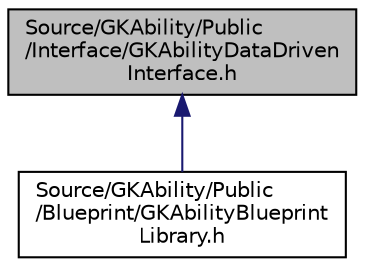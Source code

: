 digraph "Source/GKAbility/Public/Interface/GKAbilityDataDrivenInterface.h"
{
 // LATEX_PDF_SIZE
  edge [fontname="Helvetica",fontsize="10",labelfontname="Helvetica",labelfontsize="10"];
  node [fontname="Helvetica",fontsize="10",shape=record];
  Node1 [label="Source/GKAbility/Public\l/Interface/GKAbilityDataDriven\lInterface.h",height=0.2,width=0.4,color="black", fillcolor="grey75", style="filled", fontcolor="black",tooltip=" "];
  Node1 -> Node2 [dir="back",color="midnightblue",fontsize="10",style="solid",fontname="Helvetica"];
  Node2 [label="Source/GKAbility/Public\l/Blueprint/GKAbilityBlueprint\lLibrary.h",height=0.2,width=0.4,color="black", fillcolor="white", style="filled",URL="$GKAbilityBlueprintLibrary_8h.html",tooltip=" "];
}
